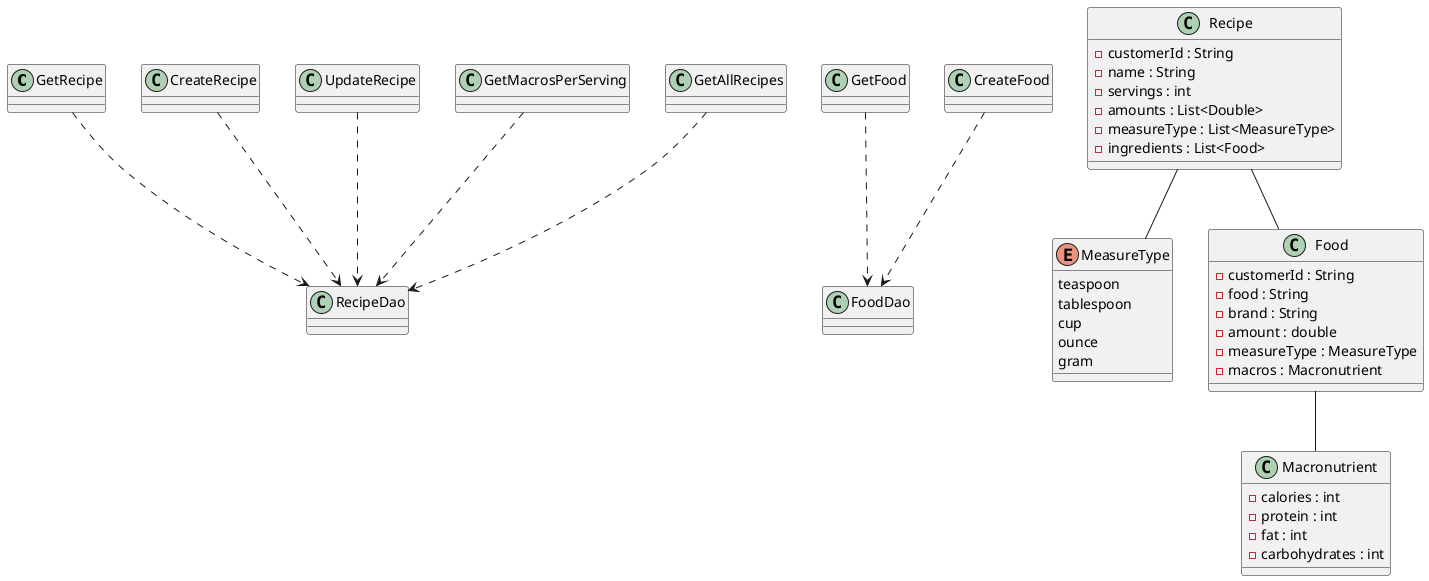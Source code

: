 @startuml

class GetRecipe
class CreateRecipe
class UpdateRecipe
class RecipeDao
class GetFood
class CreateFood
class GetFood
class FoodDao
class GetMacrosPerServing
class GetAllRecipes
enum MeasureType {
teaspoon
tablespoon
cup
ounce
gram

}
class Macronutrient {
- calories : int
- protein : int
- fat : int
- carbohydrates : int
}
class Recipe {
- customerId : String
- name : String
- servings : int
- amounts : List<Double>
- measureType : List<MeasureType>
- ingredients : List<Food>
}
class Food {
- customerId : String
- food : String
- brand : String
- amount : double
- measureType : MeasureType
- macros : Macronutrient
}

GetFood ..> FoodDao
CreateFood ..> FoodDao
GetRecipe ..> RecipeDao
UpdateRecipe ..> RecipeDao
CreateRecipe ..> RecipeDao
GetAllRecipes ..> RecipeDao
GetMacrosPerServing ..> RecipeDao
Recipe -- Food
Recipe -- MeasureType
Food -- Macronutrient
@enduml